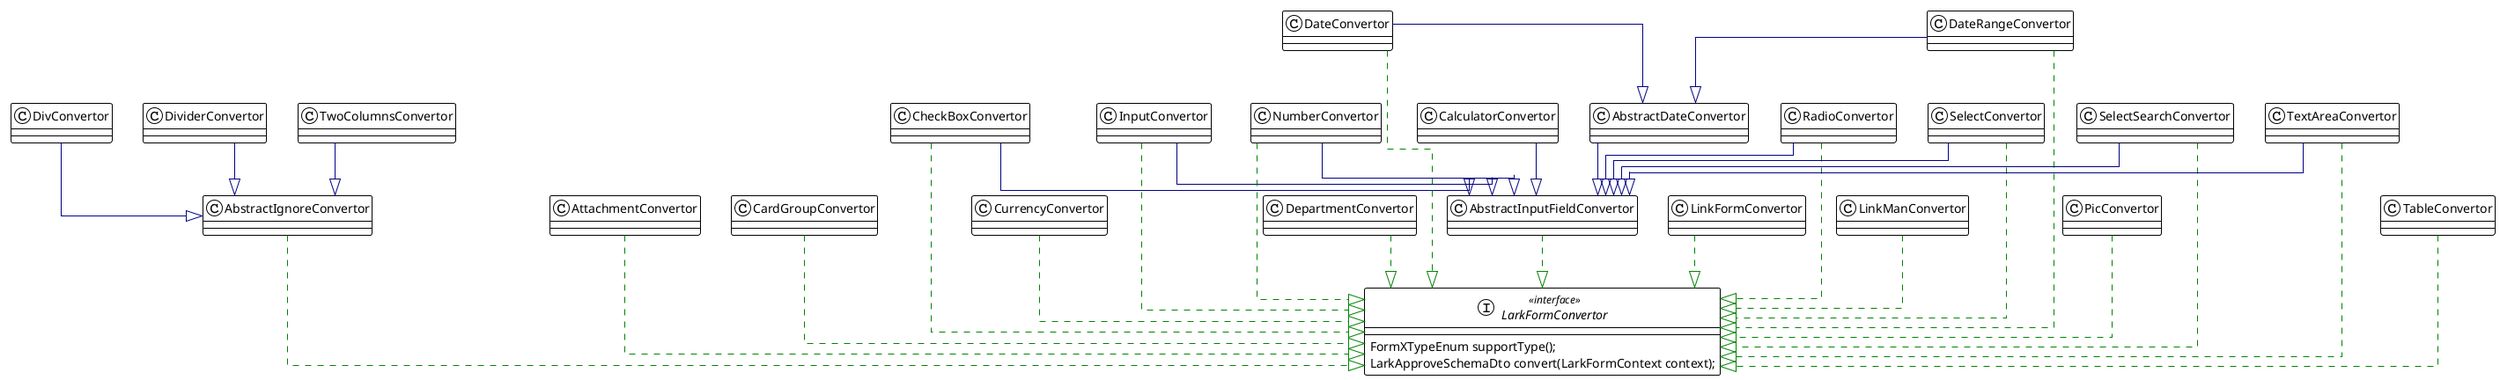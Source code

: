 @startuml

!theme plain
top to bottom direction
skinparam linetype ortho

class AbstractDateConvertor
class AbstractIgnoreConvertor
class AbstractInputFieldConvertor
class AttachmentConvertor
class CalculatorConvertor
class CardGroupConvertor
class CheckBoxConvertor
class CurrencyConvertor
class DateConvertor
class DateRangeConvertor
class DepartmentConvertor
class DivConvertor
class DividerConvertor
class InputConvertor
interface LarkFormConvertor << interface >> {
FormXTypeEnum supportType();
LarkApproveSchemaDto convert(LarkFormContext context);
}
class LinkFormConvertor
class LinkManConvertor
class NumberConvertor
class PicConvertor
class RadioConvertor
class SelectConvertor
class SelectSearchConvertor
class TableConvertor
class TextAreaConvertor
class TwoColumnsConvertor

AbstractDateConvertor        -[#000082,plain]-^  AbstractInputFieldConvertor
AbstractIgnoreConvertor      -[#008200,dashed]-^  LarkFormConvertor
AbstractInputFieldConvertor  -[#008200,dashed]-^  LarkFormConvertor
AttachmentConvertor          -[#008200,dashed]-^  LarkFormConvertor
CalculatorConvertor          -[#000082,plain]-^  AbstractInputFieldConvertor
CardGroupConvertor           -[#008200,dashed]-^  LarkFormConvertor
CheckBoxConvertor            -[#000082,plain]-^  AbstractInputFieldConvertor
CheckBoxConvertor            -[#008200,dashed]-^  LarkFormConvertor
CurrencyConvertor            -[#008200,dashed]-^  LarkFormConvertor
DateConvertor                -[#000082,plain]-^  AbstractDateConvertor
DateConvertor                -[#008200,dashed]-^  LarkFormConvertor
DateRangeConvertor           -[#000082,plain]-^  AbstractDateConvertor
DateRangeConvertor           -[#008200,dashed]-^  LarkFormConvertor
DepartmentConvertor          -[#008200,dashed]-^  LarkFormConvertor
DivConvertor                 -[#000082,plain]-^  AbstractIgnoreConvertor
DividerConvertor             -[#000082,plain]-^  AbstractIgnoreConvertor
InputConvertor               -[#000082,plain]-^  AbstractInputFieldConvertor
InputConvertor               -[#008200,dashed]-^  LarkFormConvertor
LinkFormConvertor            -[#008200,dashed]-^  LarkFormConvertor
LinkManConvertor             -[#008200,dashed]-^  LarkFormConvertor
NumberConvertor              -[#000082,plain]-^  AbstractInputFieldConvertor
NumberConvertor              -[#008200,dashed]-^  LarkFormConvertor
PicConvertor                 -[#008200,dashed]-^  LarkFormConvertor
RadioConvertor               -[#000082,plain]-^  AbstractInputFieldConvertor
RadioConvertor               -[#008200,dashed]-^  LarkFormConvertor
SelectConvertor              -[#000082,plain]-^  AbstractInputFieldConvertor
SelectConvertor              -[#008200,dashed]-^  LarkFormConvertor
SelectSearchConvertor        -[#000082,plain]-^  AbstractInputFieldConvertor
SelectSearchConvertor        -[#008200,dashed]-^  LarkFormConvertor
TableConvertor               -[#008200,dashed]-^  LarkFormConvertor
TextAreaConvertor            -[#000082,plain]-^  AbstractInputFieldConvertor
TextAreaConvertor            -[#008200,dashed]-^  LarkFormConvertor
TwoColumnsConvertor          -[#000082,plain]-^  AbstractIgnoreConvertor
@enduml
